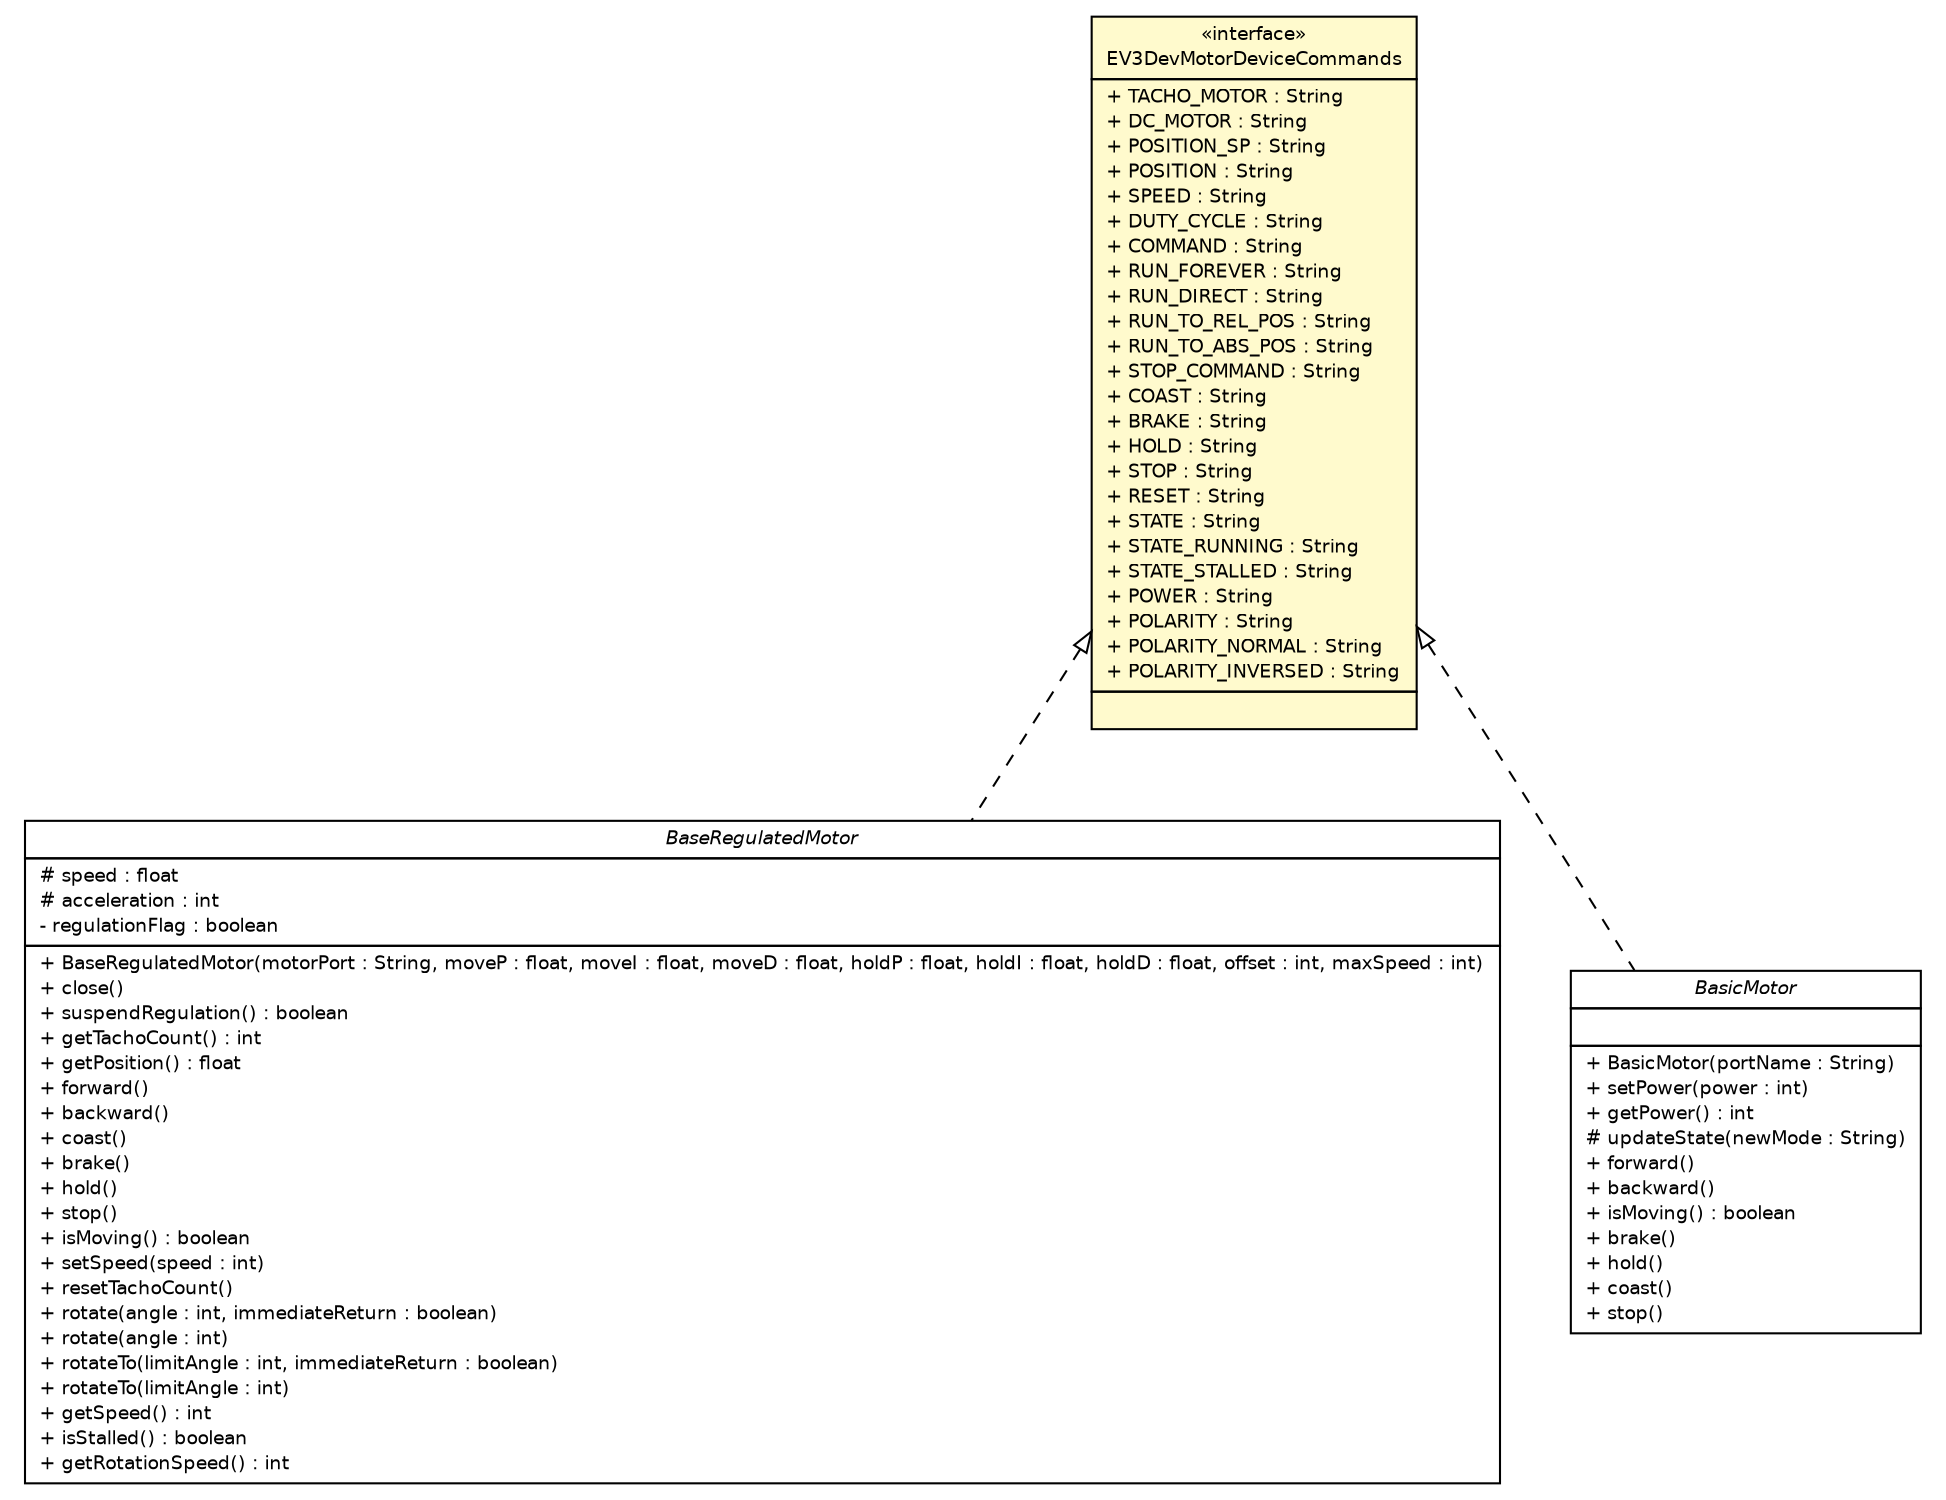 #!/usr/local/bin/dot
#
# Class diagram 
# Generated by UMLGraph version R5_6-24-gf6e263 (http://www.umlgraph.org/)
#

digraph G {
	edge [fontname="Helvetica",fontsize=10,labelfontname="Helvetica",labelfontsize=10];
	node [fontname="Helvetica",fontsize=10,shape=plaintext];
	nodesep=0.25;
	ranksep=0.5;
	// ev3dev.hardware.actuators.motors.BaseRegulatedMotor
	c3376 [label=<<table title="ev3dev.hardware.actuators.motors.BaseRegulatedMotor" border="0" cellborder="1" cellspacing="0" cellpadding="2" port="p" href="./BaseRegulatedMotor.html">
		<tr><td><table border="0" cellspacing="0" cellpadding="1">
<tr><td align="center" balign="center"><font face="Helvetica-Oblique"> BaseRegulatedMotor </font></td></tr>
		</table></td></tr>
		<tr><td><table border="0" cellspacing="0" cellpadding="1">
<tr><td align="left" balign="left"> # speed : float </td></tr>
<tr><td align="left" balign="left"> # acceleration : int </td></tr>
<tr><td align="left" balign="left"> - regulationFlag : boolean </td></tr>
		</table></td></tr>
		<tr><td><table border="0" cellspacing="0" cellpadding="1">
<tr><td align="left" balign="left"> + BaseRegulatedMotor(motorPort : String, moveP : float, moveI : float, moveD : float, holdP : float, holdI : float, holdD : float, offset : int, maxSpeed : int) </td></tr>
<tr><td align="left" balign="left"> + close() </td></tr>
<tr><td align="left" balign="left"> + suspendRegulation() : boolean </td></tr>
<tr><td align="left" balign="left"> + getTachoCount() : int </td></tr>
<tr><td align="left" balign="left"> + getPosition() : float </td></tr>
<tr><td align="left" balign="left"> + forward() </td></tr>
<tr><td align="left" balign="left"> + backward() </td></tr>
<tr><td align="left" balign="left"> + coast() </td></tr>
<tr><td align="left" balign="left"> + brake() </td></tr>
<tr><td align="left" balign="left"> + hold() </td></tr>
<tr><td align="left" balign="left"> + stop() </td></tr>
<tr><td align="left" balign="left"> + isMoving() : boolean </td></tr>
<tr><td align="left" balign="left"> + setSpeed(speed : int) </td></tr>
<tr><td align="left" balign="left"> + resetTachoCount() </td></tr>
<tr><td align="left" balign="left"> + rotate(angle : int, immediateReturn : boolean) </td></tr>
<tr><td align="left" balign="left"> + rotate(angle : int) </td></tr>
<tr><td align="left" balign="left"> + rotateTo(limitAngle : int, immediateReturn : boolean) </td></tr>
<tr><td align="left" balign="left"> + rotateTo(limitAngle : int) </td></tr>
<tr><td align="left" balign="left"> + getSpeed() : int </td></tr>
<tr><td align="left" balign="left"> + isStalled() : boolean </td></tr>
<tr><td align="left" balign="left"> + getRotationSpeed() : int </td></tr>
		</table></td></tr>
		</table>>, URL="./BaseRegulatedMotor.html", fontname="Helvetica", fontcolor="black", fontsize=9.0];
	// ev3dev.hardware.actuators.motors.BasicMotor
	c3377 [label=<<table title="ev3dev.hardware.actuators.motors.BasicMotor" border="0" cellborder="1" cellspacing="0" cellpadding="2" port="p" href="./BasicMotor.html">
		<tr><td><table border="0" cellspacing="0" cellpadding="1">
<tr><td align="center" balign="center"><font face="Helvetica-Oblique"> BasicMotor </font></td></tr>
		</table></td></tr>
		<tr><td><table border="0" cellspacing="0" cellpadding="1">
<tr><td align="left" balign="left">  </td></tr>
		</table></td></tr>
		<tr><td><table border="0" cellspacing="0" cellpadding="1">
<tr><td align="left" balign="left"> + BasicMotor(portName : String) </td></tr>
<tr><td align="left" balign="left"> + setPower(power : int) </td></tr>
<tr><td align="left" balign="left"> + getPower() : int </td></tr>
<tr><td align="left" balign="left"> # updateState(newMode : String) </td></tr>
<tr><td align="left" balign="left"> + forward() </td></tr>
<tr><td align="left" balign="left"> + backward() </td></tr>
<tr><td align="left" balign="left"> + isMoving() : boolean </td></tr>
<tr><td align="left" balign="left"> + brake() </td></tr>
<tr><td align="left" balign="left"> + hold() </td></tr>
<tr><td align="left" balign="left"> + coast() </td></tr>
<tr><td align="left" balign="left"> + stop() </td></tr>
		</table></td></tr>
		</table>>, URL="./BasicMotor.html", fontname="Helvetica", fontcolor="black", fontsize=9.0];
	// ev3dev.hardware.actuators.motors.EV3DevMotorDeviceCommands
	c3378 [label=<<table title="ev3dev.hardware.actuators.motors.EV3DevMotorDeviceCommands" border="0" cellborder="1" cellspacing="0" cellpadding="2" port="p" bgcolor="lemonChiffon" href="./EV3DevMotorDeviceCommands.html">
		<tr><td><table border="0" cellspacing="0" cellpadding="1">
<tr><td align="center" balign="center"> &#171;interface&#187; </td></tr>
<tr><td align="center" balign="center"> EV3DevMotorDeviceCommands </td></tr>
		</table></td></tr>
		<tr><td><table border="0" cellspacing="0" cellpadding="1">
<tr><td align="left" balign="left"> + TACHO_MOTOR : String </td></tr>
<tr><td align="left" balign="left"> + DC_MOTOR : String </td></tr>
<tr><td align="left" balign="left"> + POSITION_SP : String </td></tr>
<tr><td align="left" balign="left"> + POSITION : String </td></tr>
<tr><td align="left" balign="left"> + SPEED : String </td></tr>
<tr><td align="left" balign="left"> + DUTY_CYCLE : String </td></tr>
<tr><td align="left" balign="left"> + COMMAND : String </td></tr>
<tr><td align="left" balign="left"> + RUN_FOREVER : String </td></tr>
<tr><td align="left" balign="left"> + RUN_DIRECT : String </td></tr>
<tr><td align="left" balign="left"> + RUN_TO_REL_POS : String </td></tr>
<tr><td align="left" balign="left"> + RUN_TO_ABS_POS : String </td></tr>
<tr><td align="left" balign="left"> + STOP_COMMAND : String </td></tr>
<tr><td align="left" balign="left"> + COAST : String </td></tr>
<tr><td align="left" balign="left"> + BRAKE : String </td></tr>
<tr><td align="left" balign="left"> + HOLD : String </td></tr>
<tr><td align="left" balign="left"> + STOP : String </td></tr>
<tr><td align="left" balign="left"> + RESET : String </td></tr>
<tr><td align="left" balign="left"> + STATE : String </td></tr>
<tr><td align="left" balign="left"> + STATE_RUNNING : String </td></tr>
<tr><td align="left" balign="left"> + STATE_STALLED : String </td></tr>
<tr><td align="left" balign="left"> + POWER : String </td></tr>
<tr><td align="left" balign="left"> + POLARITY : String </td></tr>
<tr><td align="left" balign="left"> + POLARITY_NORMAL : String </td></tr>
<tr><td align="left" balign="left"> + POLARITY_INVERSED : String </td></tr>
		</table></td></tr>
		<tr><td><table border="0" cellspacing="0" cellpadding="1">
<tr><td align="left" balign="left">  </td></tr>
		</table></td></tr>
		</table>>, URL="./EV3DevMotorDeviceCommands.html", fontname="Helvetica", fontcolor="black", fontsize=9.0];
	//ev3dev.hardware.actuators.motors.BaseRegulatedMotor implements ev3dev.hardware.actuators.motors.EV3DevMotorDeviceCommands
	c3378:p -> c3376:p [dir=back,arrowtail=empty,style=dashed];
	//ev3dev.hardware.actuators.motors.BasicMotor implements ev3dev.hardware.actuators.motors.EV3DevMotorDeviceCommands
	c3378:p -> c3377:p [dir=back,arrowtail=empty,style=dashed];
}

